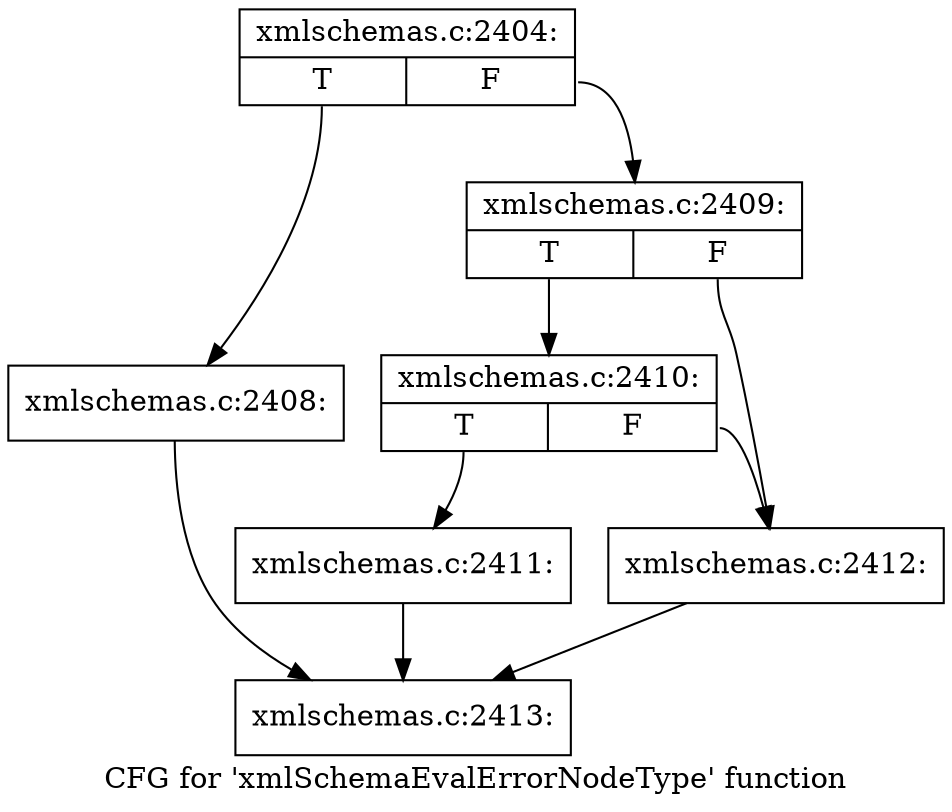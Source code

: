 digraph "CFG for 'xmlSchemaEvalErrorNodeType' function" {
	label="CFG for 'xmlSchemaEvalErrorNodeType' function";

	Node0x5428250 [shape=record,label="{xmlschemas.c:2404:|{<s0>T|<s1>F}}"];
	Node0x5428250:s0 -> Node0x5428610;
	Node0x5428250:s1 -> Node0x5428660;
	Node0x5428610 [shape=record,label="{xmlschemas.c:2408:}"];
	Node0x5428610 -> Node0x543ceb0;
	Node0x5428660 [shape=record,label="{xmlschemas.c:2409:|{<s0>T|<s1>F}}"];
	Node0x5428660:s0 -> Node0x543dc50;
	Node0x5428660:s1 -> Node0x543dc00;
	Node0x543dc50 [shape=record,label="{xmlschemas.c:2410:|{<s0>T|<s1>F}}"];
	Node0x543dc50:s0 -> Node0x543dbb0;
	Node0x543dc50:s1 -> Node0x543dc00;
	Node0x543dbb0 [shape=record,label="{xmlschemas.c:2411:}"];
	Node0x543dbb0 -> Node0x543ceb0;
	Node0x543dc00 [shape=record,label="{xmlschemas.c:2412:}"];
	Node0x543dc00 -> Node0x543ceb0;
	Node0x543ceb0 [shape=record,label="{xmlschemas.c:2413:}"];
}
